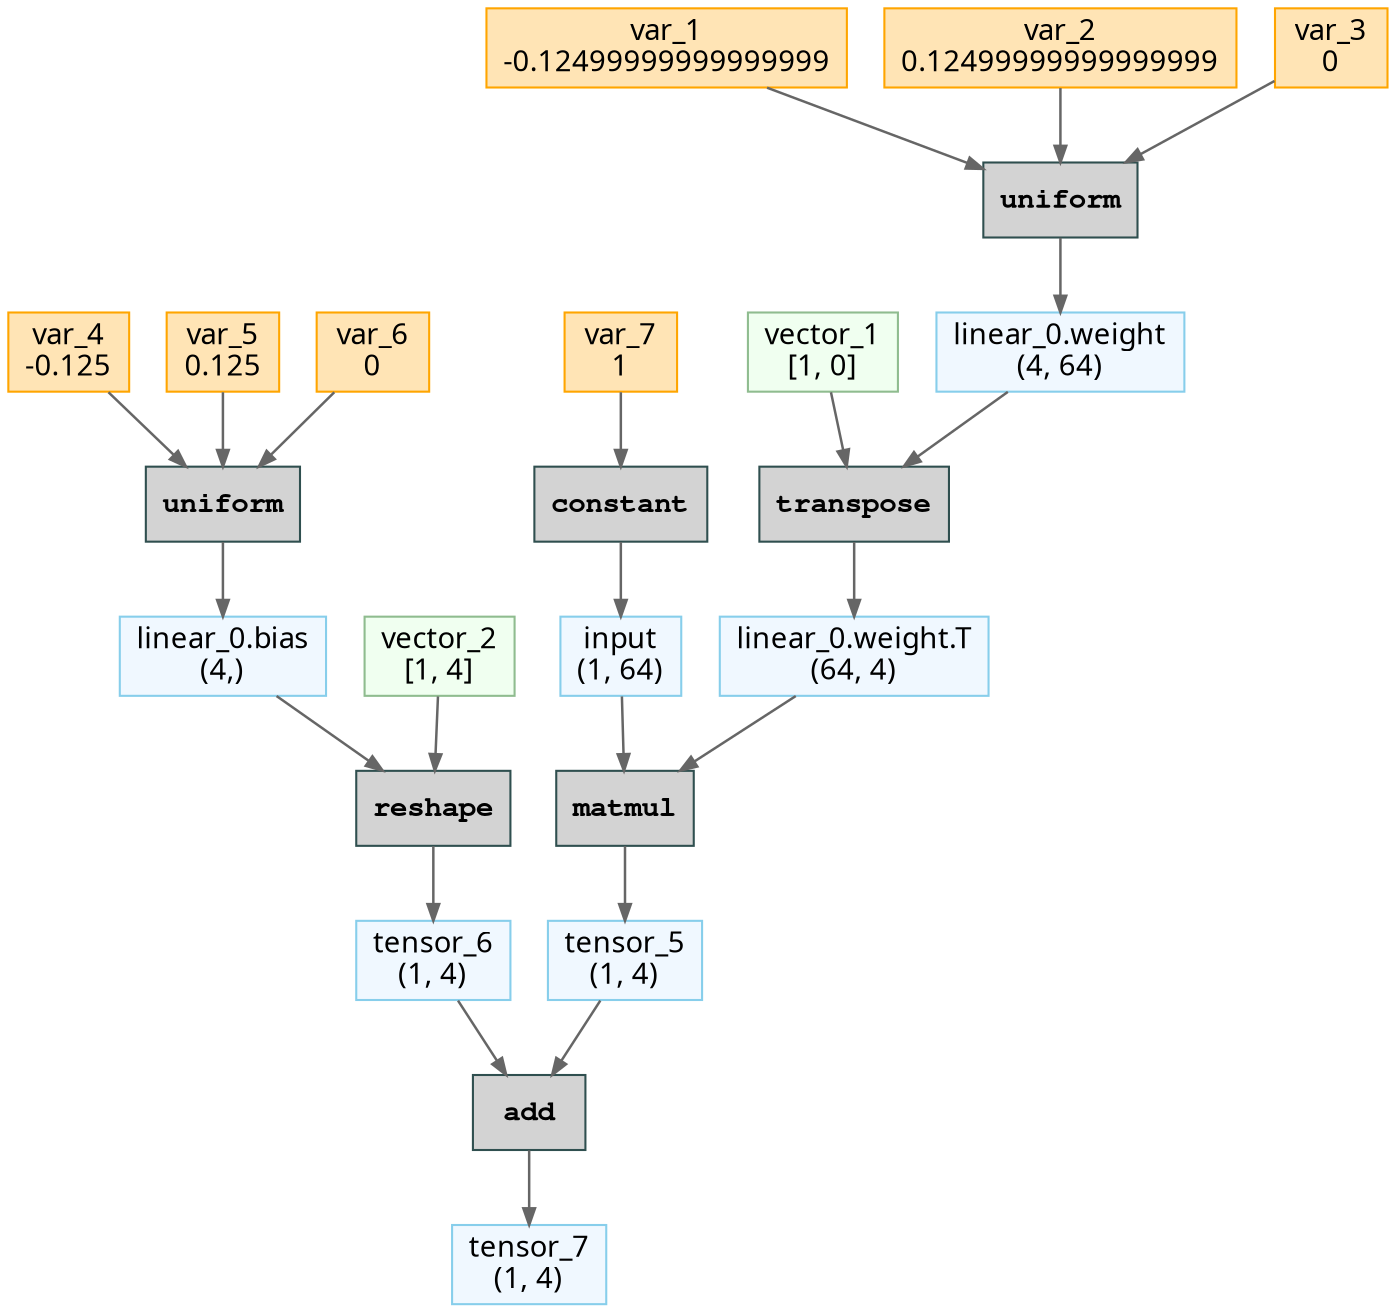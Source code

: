 // Computational Graph
digraph {
	rankdir=TB
	node [shape=record]
	126533329176464 [label="linear_0.weight
(4, 64)" color=skyblue fillcolor=aliceblue fontname="Sans-Serif" labeljust=l shape=box style=filled]
	126531635937968 [label="linear_0.bias
(4,)" color=skyblue fillcolor=aliceblue fontname="Sans-Serif" labeljust=l shape=box style=filled]
	126531635951984 [label=uniform color=darkslategray fillcolor=lightgray fontname="Courier Bold" labeljust=l shape=box style=filled]
	126531635938016 [label="var_1
-0.12499999999999999" color=orange fillcolor=moccasin fontname="Sans-Serif" labeljust=l shape=box style=filled]
	126531635938976 [label="var_2
0.12499999999999999" color=orange fillcolor=moccasin fontname="Sans-Serif" labeljust=l shape=box style=filled]
	126531635937488 [label="var_3
0" color=orange fillcolor=moccasin fontname="Sans-Serif" labeljust=l shape=box style=filled]
	126531635939072 [label=uniform color=darkslategray fillcolor=lightgray fontname="Courier Bold" labeljust=l shape=box style=filled]
	126531635937536 [label="var_4
-0.125" color=orange fillcolor=moccasin fontname="Sans-Serif" labeljust=l shape=box style=filled]
	126531635939216 [label="var_5
0.125" color=orange fillcolor=moccasin fontname="Sans-Serif" labeljust=l shape=box style=filled]
	126531635939168 [label="var_6
0" color=orange fillcolor=moccasin fontname="Sans-Serif" labeljust=l shape=box style=filled]
	126531635939120 [label="input
(1, 64)" color=skyblue fillcolor=aliceblue fontname="Sans-Serif" labeljust=l shape=box style=filled]
	126531635940896 [label=constant color=darkslategray fillcolor=lightgray fontname="Courier Bold" labeljust=l shape=box style=filled]
	126531635940944 [label="var_7
1" color=orange fillcolor=moccasin fontname="Sans-Serif" labeljust=l shape=box style=filled]
	126531635941280 [label="linear_0.weight.T
(64, 4)" color=skyblue fillcolor=aliceblue fontname="Sans-Serif" labeljust=l shape=box style=filled]
	126531635941424 [label="vector_1
[1, 0]" color=darkseagreen fillcolor=honeydew fontname="Sans-Serif" labeljust=l shape=box style=filled]
	126531635944736 [label=transpose color=darkslategray fillcolor=lightgray fontname="Courier Bold" labeljust=l shape=box style=filled]
	126531635944640 [label=matmul color=darkslategray fillcolor=lightgray fontname="Courier Bold" labeljust=l shape=box style=filled]
	126531635944784 [label="tensor_5
(1, 4)" color=skyblue fillcolor=aliceblue fontname="Sans-Serif" labeljust=l shape=box style=filled]
	126531635944976 [label="tensor_6
(1, 4)" color=skyblue fillcolor=aliceblue fontname="Sans-Serif" labeljust=l shape=box style=filled]
	126531635945216 [label=reshape color=darkslategray fillcolor=lightgray fontname="Courier Bold" labeljust=l shape=box style=filled]
	126531635945168 [label="vector_2
[1, 4]" color=darkseagreen fillcolor=honeydew fontname="Sans-Serif" labeljust=l shape=box style=filled]
	126531635945360 [label=add color=darkslategray fillcolor=lightgray fontname="Courier Bold" labeljust=l shape=box style=filled]
	126531635945504 [label="tensor_7
(1, 4)" color=skyblue fillcolor=aliceblue fontname="Sans-Serif" labeljust=l shape=box style=filled]
	126531635951984 -> 126533329176464 [arrowsize=0.8 color=gray40 penwidth=1.2]
	126531635939072 -> 126531635937968 [arrowsize=0.8 color=gray40 penwidth=1.2]
	126531635938016 -> 126531635951984 [arrowsize=0.8 color=gray40 penwidth=1.2]
	126531635938976 -> 126531635951984 [arrowsize=0.8 color=gray40 penwidth=1.2]
	126531635937488 -> 126531635951984 [arrowsize=0.8 color=gray40 penwidth=1.2]
	126531635937536 -> 126531635939072 [arrowsize=0.8 color=gray40 penwidth=1.2]
	126531635939216 -> 126531635939072 [arrowsize=0.8 color=gray40 penwidth=1.2]
	126531635939168 -> 126531635939072 [arrowsize=0.8 color=gray40 penwidth=1.2]
	126531635940896 -> 126531635939120 [arrowsize=0.8 color=gray40 penwidth=1.2]
	126531635940944 -> 126531635940896 [arrowsize=0.8 color=gray40 penwidth=1.2]
	126531635944736 -> 126531635941280 [arrowsize=0.8 color=gray40 penwidth=1.2]
	126533329176464 -> 126531635944736 [arrowsize=0.8 color=gray40 penwidth=1.2]
	126531635941424 -> 126531635944736 [arrowsize=0.8 color=gray40 penwidth=1.2]
	126531635939120 -> 126531635944640 [arrowsize=0.8 color=gray40 penwidth=1.2]
	126531635941280 -> 126531635944640 [arrowsize=0.8 color=gray40 penwidth=1.2]
	126531635944640 -> 126531635944784 [arrowsize=0.8 color=gray40 penwidth=1.2]
	126531635945216 -> 126531635944976 [arrowsize=0.8 color=gray40 penwidth=1.2]
	126531635937968 -> 126531635945216 [arrowsize=0.8 color=gray40 penwidth=1.2]
	126531635945168 -> 126531635945216 [arrowsize=0.8 color=gray40 penwidth=1.2]
	126531635944784 -> 126531635945360 [arrowsize=0.8 color=gray40 penwidth=1.2]
	126531635944976 -> 126531635945360 [arrowsize=0.8 color=gray40 penwidth=1.2]
	126531635945360 -> 126531635945504 [arrowsize=0.8 color=gray40 penwidth=1.2]
}
